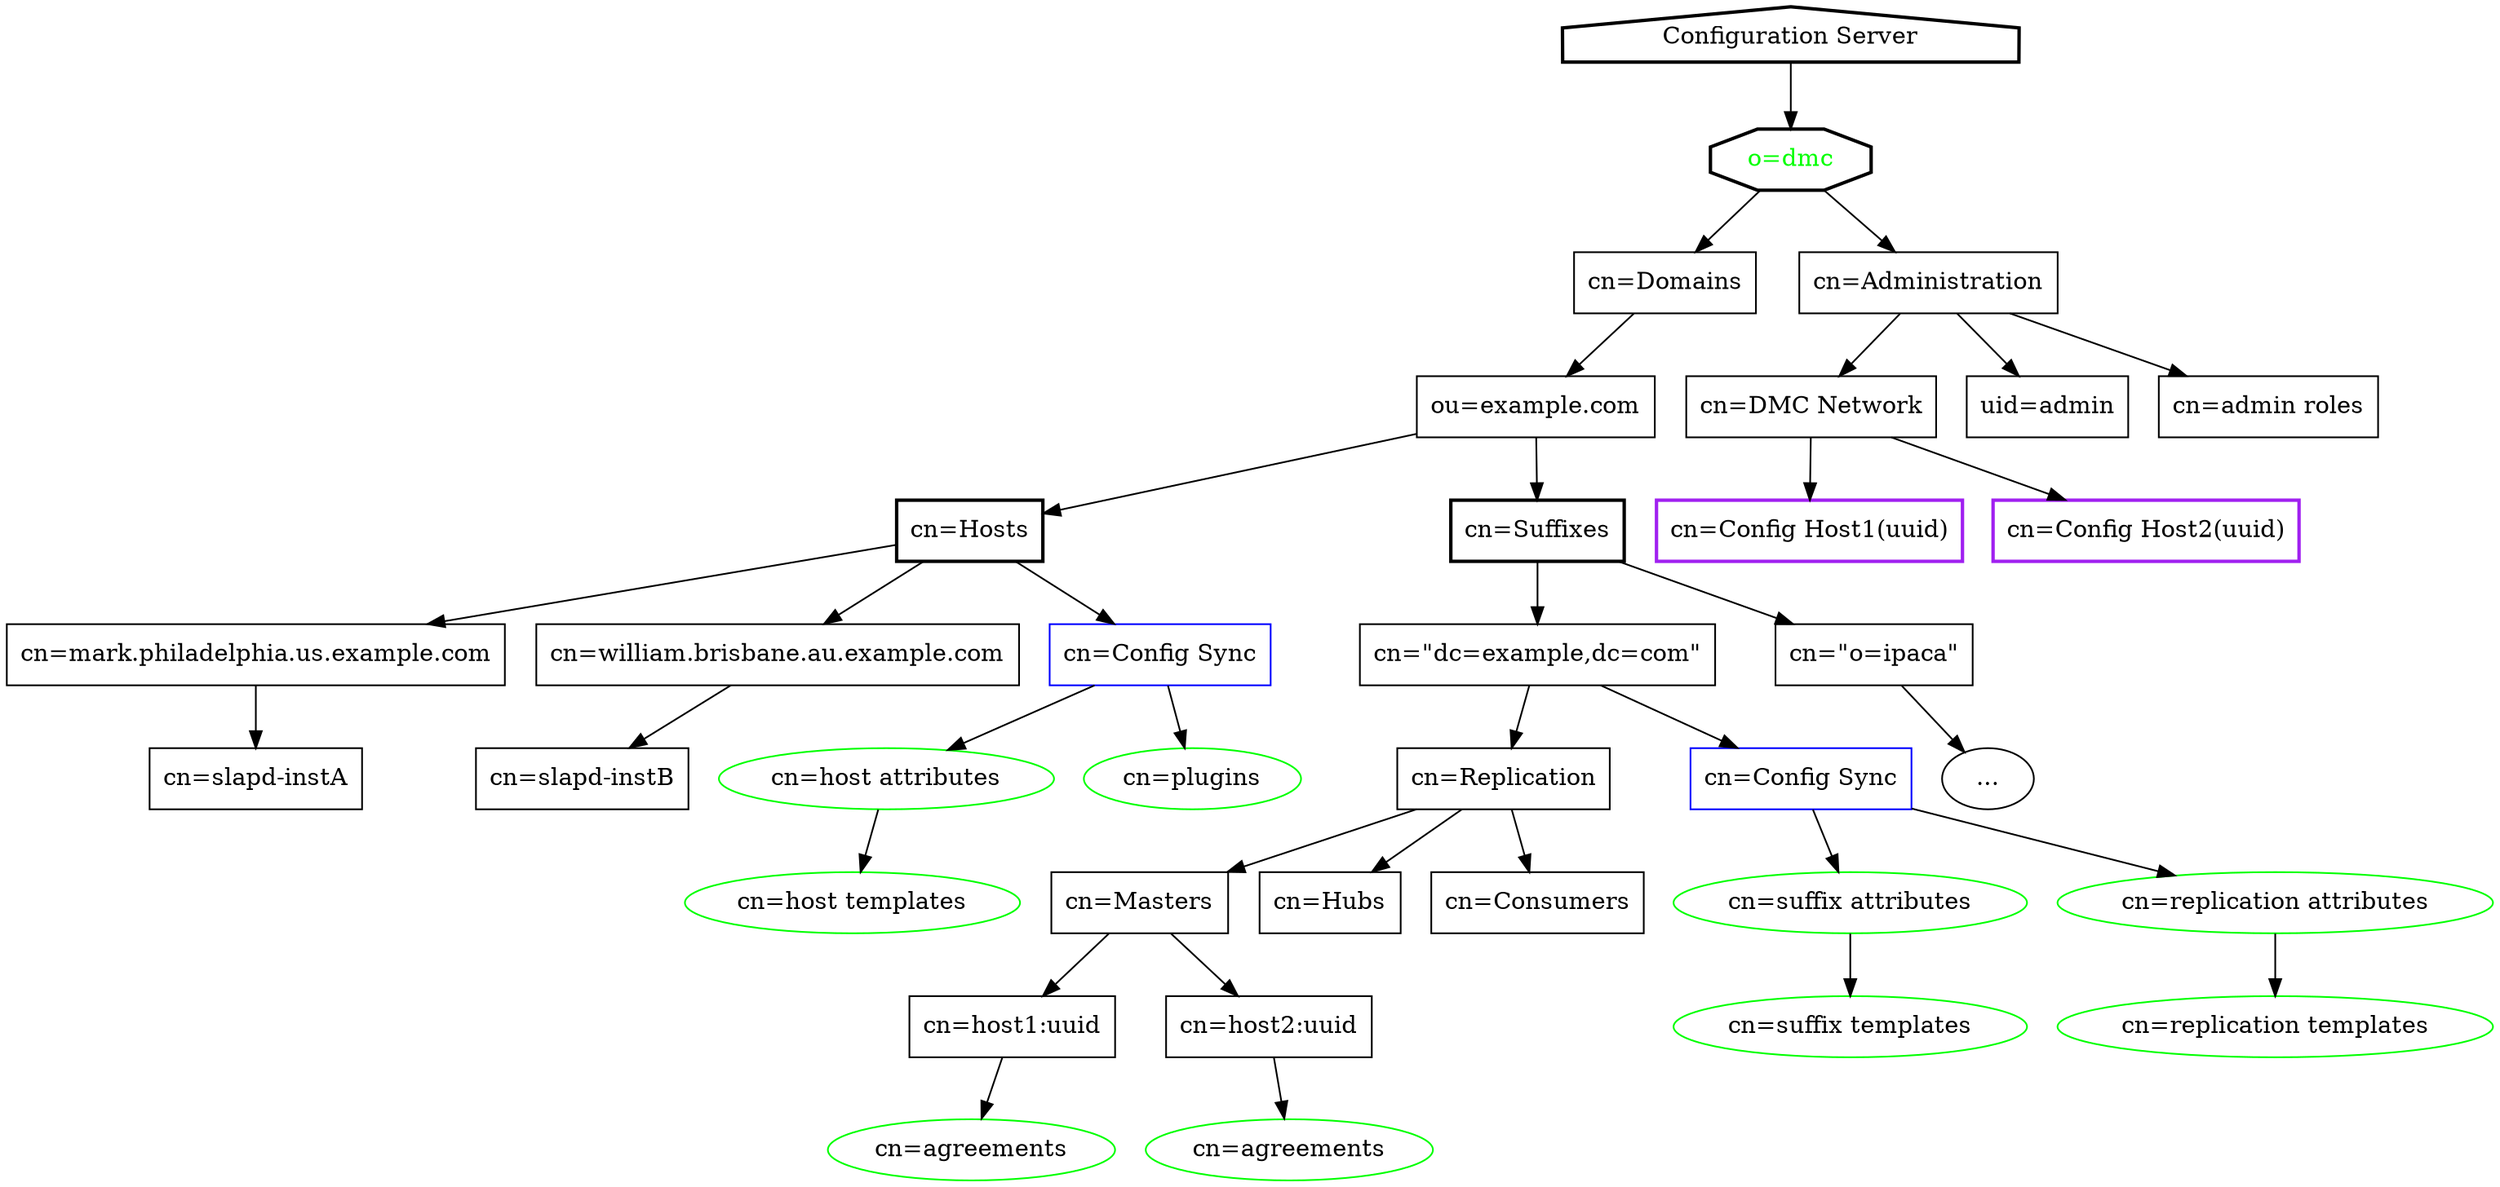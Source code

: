 digraph O_DMC {
    root [label="Configuration Server", shape=house, style=bold];

    o_dmc [label="o=dmc", shape=octagon, style=bold, fontcolor=green];
    
    cn_domains [label="cn=Domains", shape=record];
    cn_administration [label="cn=Administration", shape=record];
    dmc_repl [label="cn=DMC Network", shape=record];

    # Under Domains
    cn_hosts [label="cn=Hosts", shape=record, style=bold];
    cn_suffixes [label="cn=Suffixes", shape=record, style=bold];
    cn_replication [label="cn=Replication", shape=record];

    # Suffix
    suffix1 [label="cn=\"dc=example,dc=com\"", shape=record];
    suffix2 [label="cn=\"o=ipaca\"", shape=record];

    # Hosts
    ou_domain [label="ou=example.com", shape=record];
    cn_host1 [label="cn=mark.philadelphia.us.example.com", shape=record];
    cn_host2 [label="cn=william.brisbane.au.example.com", shape=record];
   
    # Configuration
    host_config_sync [label="cn=Config Sync", shape=record, color=blue];
    suffix_config_sync [label="cn=Config Sync", shape=record, color=blue];

    config_sync_host_attr [label="cn=host attributes", shape=ellipse, color=green];
    config_sync_host [label="cn=host templates", shape=ellipse, color=green];
    config_sync_suffix_attr [label="cn=suffix attributes", shape=ellipse, color=green];
    config_sync_suffix [label="cn=suffix templates", shape=ellipse, color=green];
    config_sync_repl_attr [label="cn=replication attributes", shape=ellipse, color=green];
    config_sync_repl [label="cn=replication templates", shape=ellipse, color=green];
    config_sync_plugin [label="cn=plugins", shape=ellipse, color=green];

    # Administration
    uid_admin [label="uid=admin", shape=record];
    admin_role [label="cn=admin roles", shape=record];

    # Replication
    cn_repl_masters [label="cn=Masters", shape=record];
    cn_repl_hubs [label="cn=Hubs", shape=record];
    cn_repl_consumers [label="cn=Consumers", shape=record];
    cn_repl_inst1 [label="cn=host1:uuid", shape=record];
    cn_repl_inst2 [label="cn=host2:uuid", shape=record];

    # Instances
    cn_inst1 [label="cn=slapd-instA", shape=record];
    cn_inst2 [label="cn=slapd-instB", shape=record];
    cn_config_inst1 [label="cn=Config Host1(uuid)", shape=record, color=purple, style=bold];
    cn_config_inst2 [label="cn=Config Host2(uuid)", shape=record, color=purple, style=bold];


    cn_inst1_agmt [label="cn=agreements", shape=ellipse, color=green];
    cn_inst2_agmt [label="cn=agreements", shape=ellipse, color=green];

    dotdotdot [label="...", shape=ellipse];


    # Root Node
    root -> o_dmc;
    o_dmc -> cn_domains;
    o_dmc -> cn_administration;

    # Admin Node
    cn_administration -> uid_admin;
    cn_administration -> admin_role;
    cn_administration -> dmc_repl;
    dmc_repl -> cn_config_inst1;
    dmc_repl -> cn_config_inst2;

    # Domain Node
    cn_domains -> ou_domain
    ou_domain -> cn_suffixes;
    ou_domain -> cn_hosts;

    # Suffixes
    cn_suffixes -> suffix1;
    cn_suffixes -> suffix2;
    suffix1 -> suffix_config_sync
    suffix1 -> cn_replication
    suffix2 -> dotdotdot

    # Hosts
    cn_hosts -> cn_host1;
    cn_hosts -> cn_host2;
    cn_hosts -> host_config_sync;
    host_config_sync -> config_sync_plugin;

    # Instances
    cn_host1 -> cn_inst1;
    cn_host2 -> cn_inst2;


    # Replication
    cn_replication -> cn_repl_masters;
    cn_replication -> cn_repl_hubs;
    cn_replication -> cn_repl_consumers;
    cn_repl_masters -> cn_repl_inst1;
    cn_repl_masters -> cn_repl_inst2;
    cn_repl_inst1 -> cn_inst1_agmt;
    cn_repl_inst2 -> cn_inst2_agmt;

    # Configuration
    host_config_sync -> config_sync_host_attr;
    config_sync_host_attr -> config_sync_host;

    suffix_config_sync -> config_sync_suffix_attr;
    config_sync_suffix_attr -> config_sync_suffix;
    suffix_config_sync-> config_sync_repl_attr;
    config_sync_repl_attr -> config_sync_repl;

}


